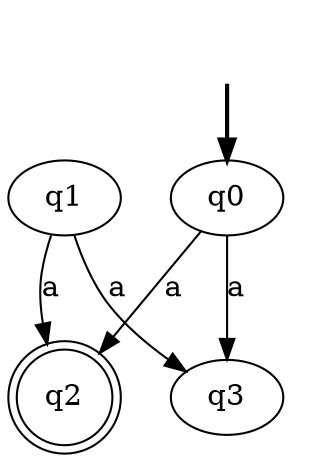 digraph {
	fake0 [style=invisible]
	q1
	q0 [root=true]
	q2 [shape=doublecircle]
	q3
	fake0 -> q0 [style=bold]
	q1 -> q2 [label=a]
	q1 -> q3 [label=a]
	q0 -> q2 [label=a]
	q0 -> q3 [label=a]
}
